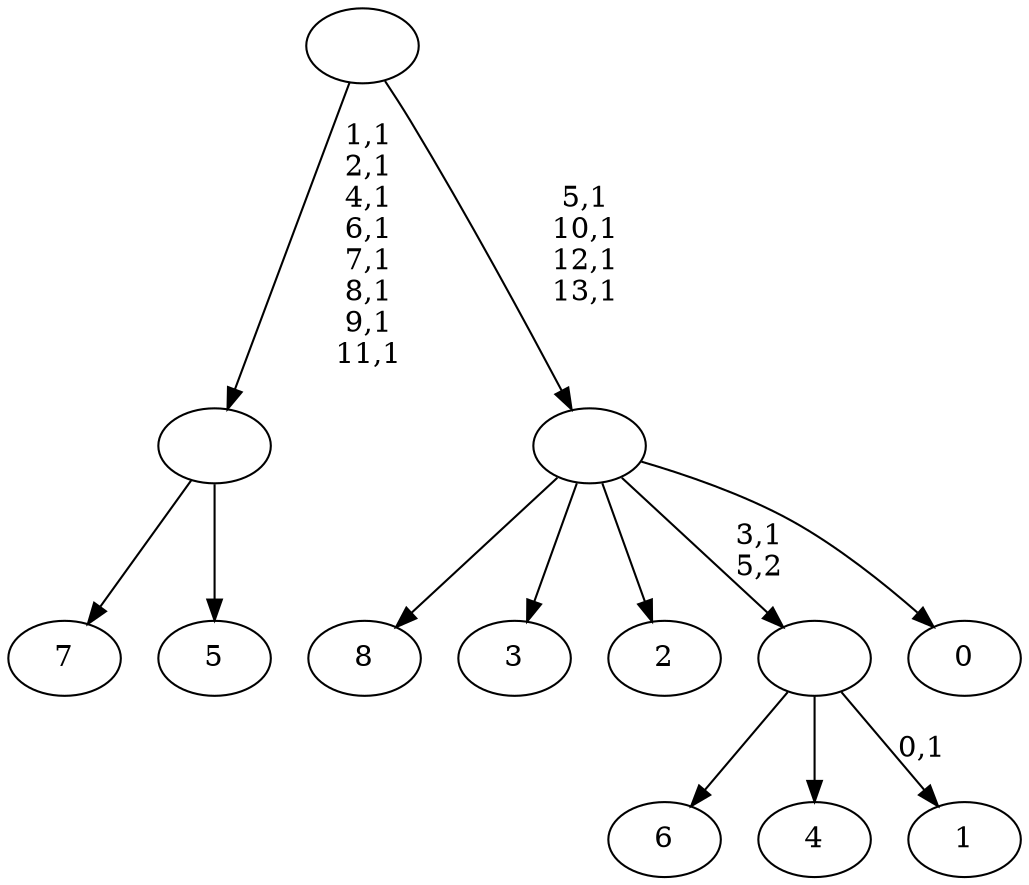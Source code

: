digraph T {
	23 [label="8"]
	22 [label="7"]
	21 [label="6"]
	20 [label="5"]
	19 [label=""]
	11 [label="4"]
	10 [label="3"]
	9 [label="2"]
	8 [label="1"]
	6 [label=""]
	5 [label="0"]
	4 [label=""]
	0 [label=""]
	19 -> 22 [label=""]
	19 -> 20 [label=""]
	6 -> 8 [label="0,1"]
	6 -> 21 [label=""]
	6 -> 11 [label=""]
	4 -> 23 [label=""]
	4 -> 10 [label=""]
	4 -> 9 [label=""]
	4 -> 6 [label="3,1\n5,2"]
	4 -> 5 [label=""]
	0 -> 4 [label="5,1\n10,1\n12,1\n13,1"]
	0 -> 19 [label="1,1\n2,1\n4,1\n6,1\n7,1\n8,1\n9,1\n11,1"]
}
